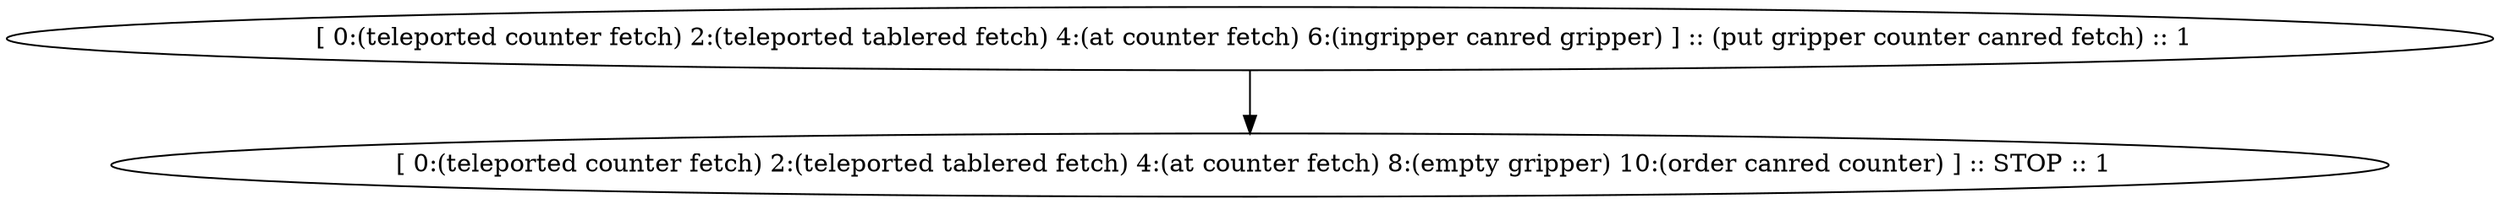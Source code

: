 Digraph G {
size = "500,500";
0 [ label = " [ 0:(teleported counter fetch) 2:(teleported tablered fetch) 4:(at counter fetch) 6:(ingripper canred gripper) ] :: (put gripper counter canred fetch) :: 1" ]; 
1 [ label = " [ 0:(teleported counter fetch) 2:(teleported tablered fetch) 4:(at counter fetch) 8:(empty gripper) 10:(order canred counter) ] :: STOP :: 1"  ];
0->1 ;
}
# Cost: 1
